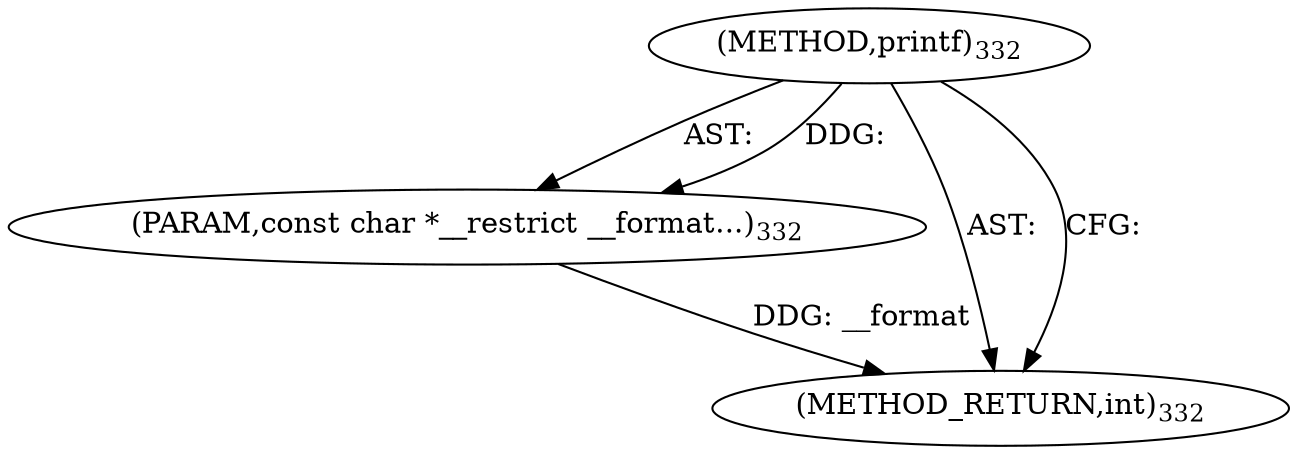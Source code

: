 digraph "printf" {  
"30164" [label = <(METHOD,printf)<SUB>332</SUB>> ]
"30165" [label = <(PARAM,const char *__restrict __format...)<SUB>332</SUB>> ]
"30166" [label = <(METHOD_RETURN,int)<SUB>332</SUB>> ]
  "30164" -> "30165"  [ label = "AST: "] 
  "30164" -> "30166"  [ label = "AST: "] 
  "30164" -> "30166"  [ label = "CFG: "] 
  "30165" -> "30166"  [ label = "DDG: __format"] 
  "30164" -> "30165"  [ label = "DDG: "] 
}

